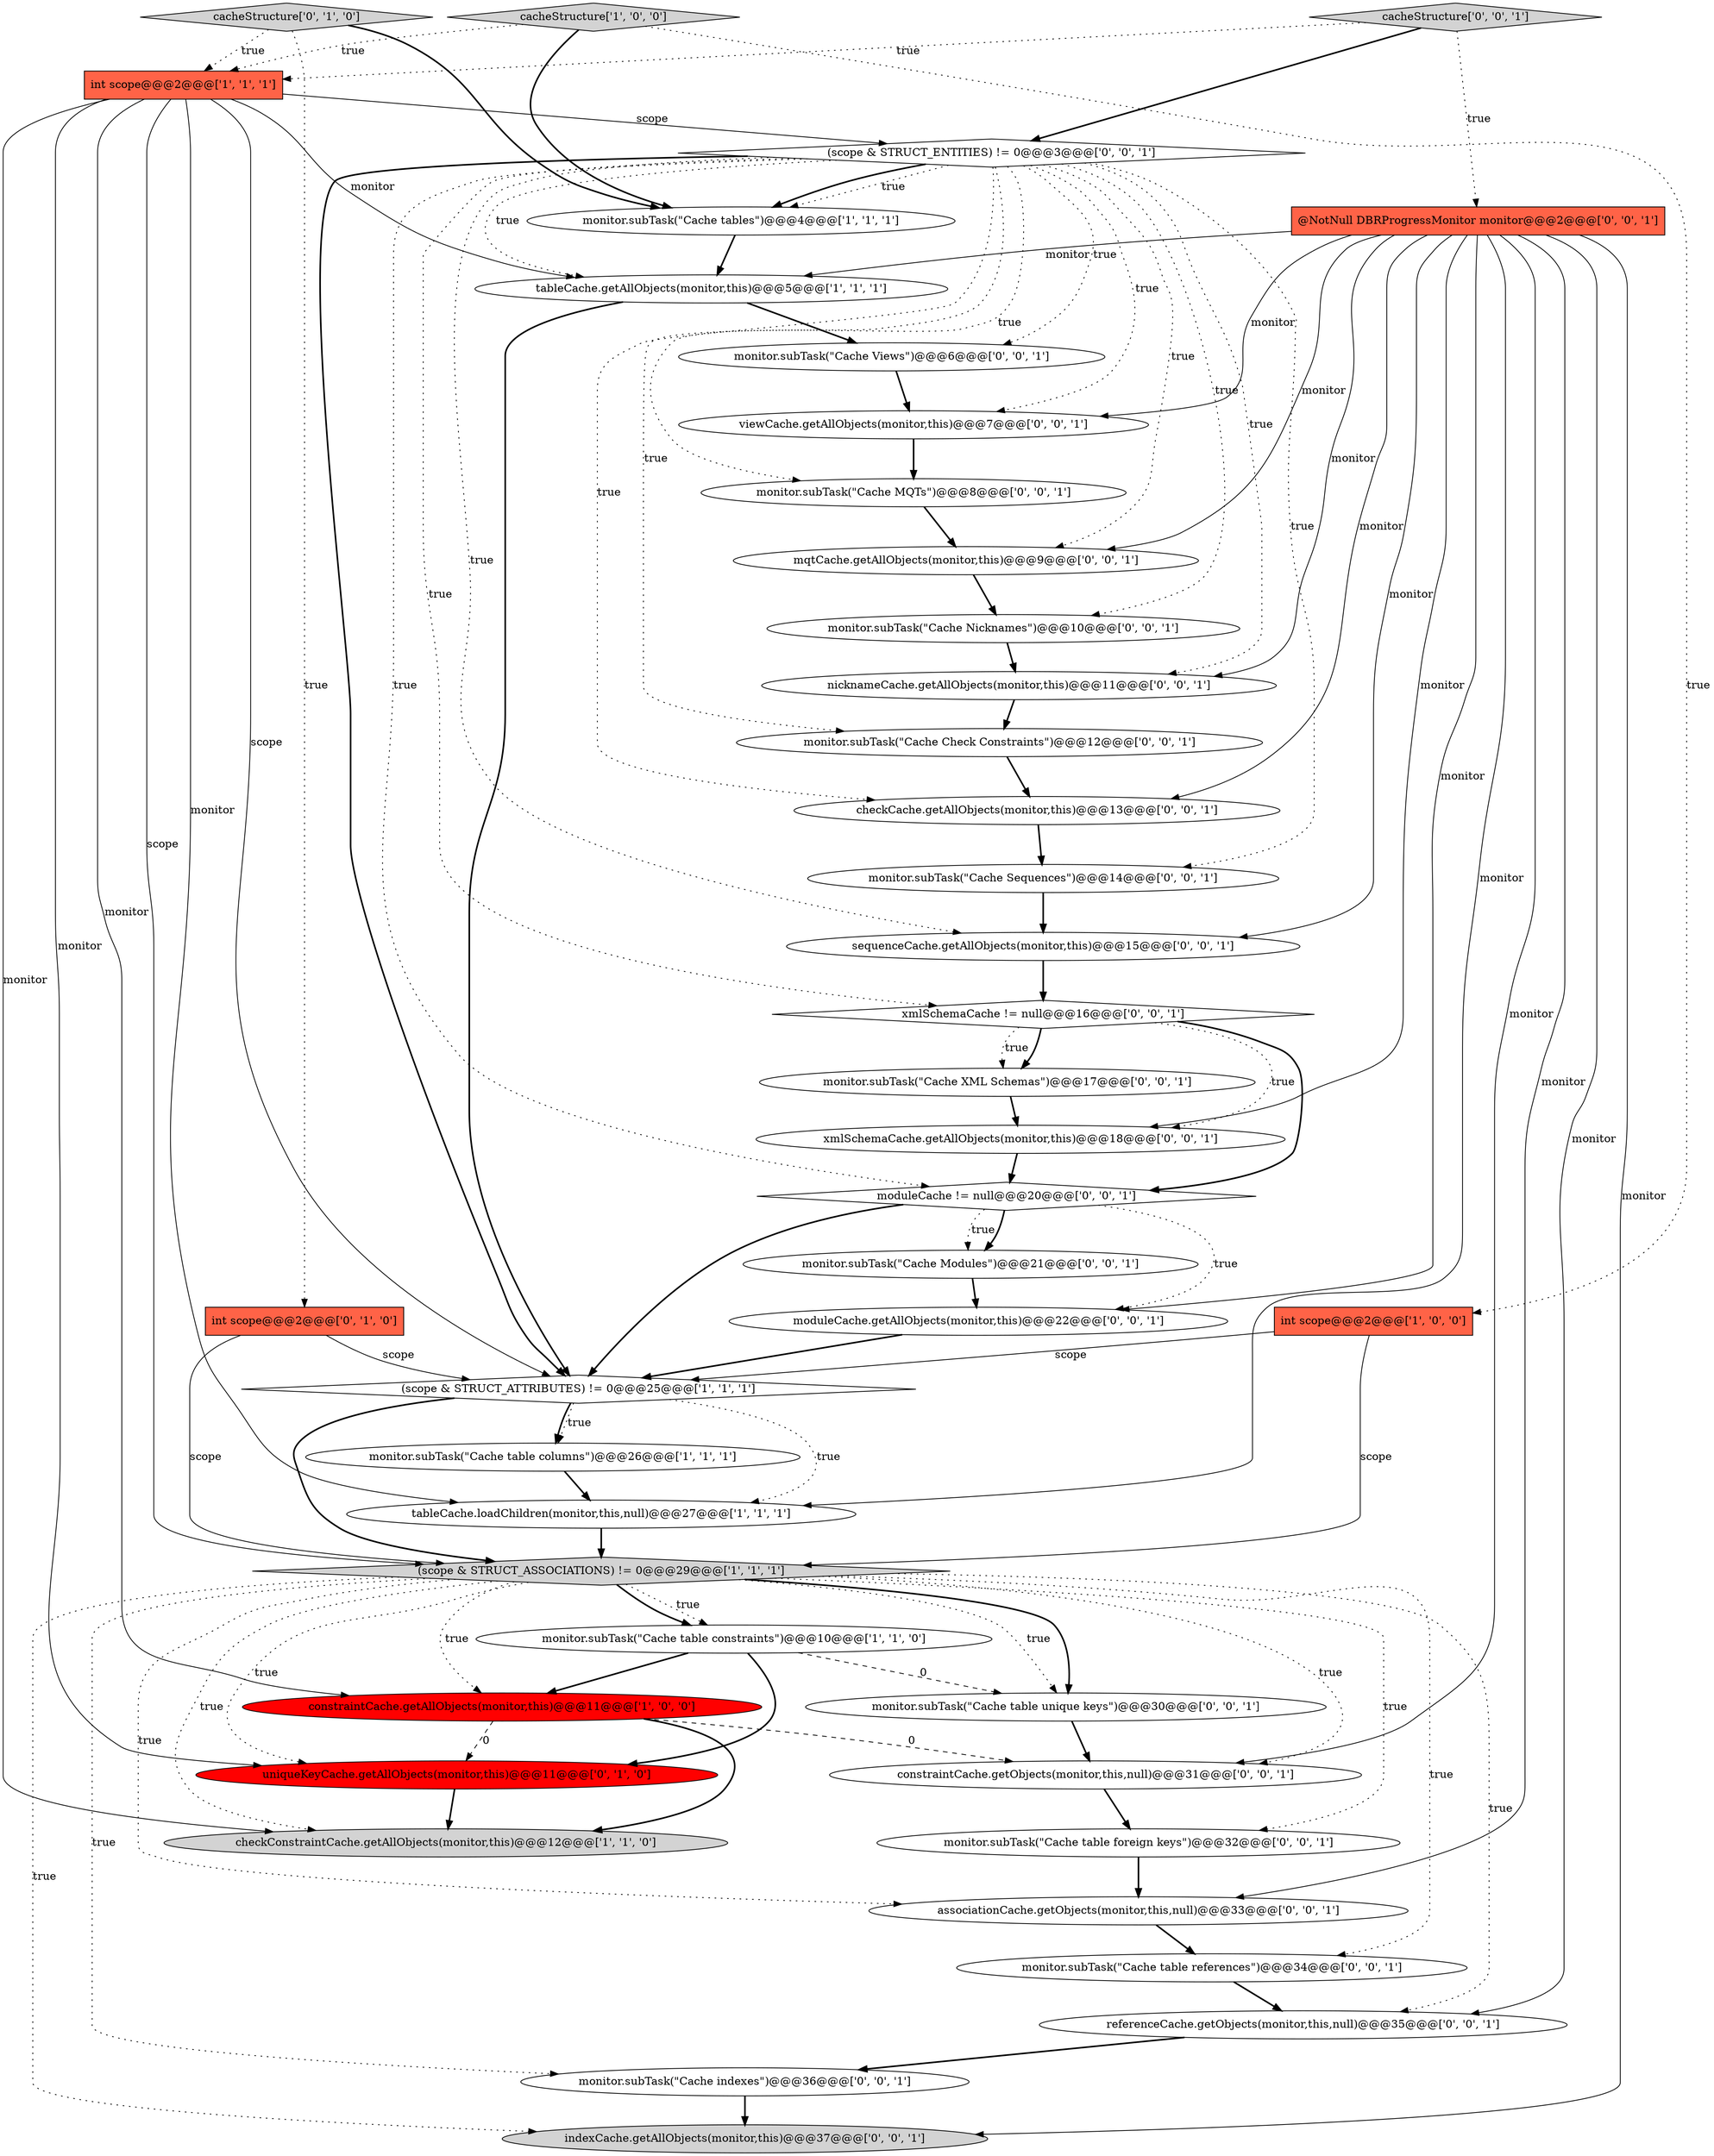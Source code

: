 digraph {
32 [style = filled, label = "cacheStructure['0', '0', '1']", fillcolor = lightgray, shape = diamond image = "AAA0AAABBB3BBB"];
4 [style = filled, label = "checkConstraintCache.getAllObjects(monitor,this)@@@12@@@['1', '1', '0']", fillcolor = lightgray, shape = ellipse image = "AAA0AAABBB1BBB"];
33 [style = filled, label = "referenceCache.getObjects(monitor,this,null)@@@35@@@['0', '0', '1']", fillcolor = white, shape = ellipse image = "AAA0AAABBB3BBB"];
30 [style = filled, label = "monitor.subTask(\"Cache table unique keys\")@@@30@@@['0', '0', '1']", fillcolor = white, shape = ellipse image = "AAA0AAABBB3BBB"];
24 [style = filled, label = "checkCache.getAllObjects(monitor,this)@@@13@@@['0', '0', '1']", fillcolor = white, shape = ellipse image = "AAA0AAABBB3BBB"];
34 [style = filled, label = "monitor.subTask(\"Cache Nicknames\")@@@10@@@['0', '0', '1']", fillcolor = white, shape = ellipse image = "AAA0AAABBB3BBB"];
28 [style = filled, label = "sequenceCache.getAllObjects(monitor,this)@@@15@@@['0', '0', '1']", fillcolor = white, shape = ellipse image = "AAA0AAABBB3BBB"];
39 [style = filled, label = "moduleCache.getAllObjects(monitor,this)@@@22@@@['0', '0', '1']", fillcolor = white, shape = ellipse image = "AAA0AAABBB3BBB"];
3 [style = filled, label = "monitor.subTask(\"Cache table columns\")@@@26@@@['1', '1', '1']", fillcolor = white, shape = ellipse image = "AAA0AAABBB1BBB"];
21 [style = filled, label = "monitor.subTask(\"Cache indexes\")@@@36@@@['0', '0', '1']", fillcolor = white, shape = ellipse image = "AAA0AAABBB3BBB"];
7 [style = filled, label = "monitor.subTask(\"Cache table constraints\")@@@10@@@['1', '1', '0']", fillcolor = white, shape = ellipse image = "AAA0AAABBB1BBB"];
38 [style = filled, label = "moduleCache != null@@@20@@@['0', '0', '1']", fillcolor = white, shape = diamond image = "AAA0AAABBB3BBB"];
5 [style = filled, label = "cacheStructure['1', '0', '0']", fillcolor = lightgray, shape = diamond image = "AAA0AAABBB1BBB"];
12 [style = filled, label = "cacheStructure['0', '1', '0']", fillcolor = lightgray, shape = diamond image = "AAA0AAABBB2BBB"];
2 [style = filled, label = "(scope & STRUCT_ATTRIBUTES) != 0@@@25@@@['1', '1', '1']", fillcolor = white, shape = diamond image = "AAA0AAABBB1BBB"];
17 [style = filled, label = "xmlSchemaCache != null@@@16@@@['0', '0', '1']", fillcolor = white, shape = diamond image = "AAA0AAABBB3BBB"];
27 [style = filled, label = "monitor.subTask(\"Cache Sequences\")@@@14@@@['0', '0', '1']", fillcolor = white, shape = ellipse image = "AAA0AAABBB3BBB"];
15 [style = filled, label = "monitor.subTask(\"Cache MQTs\")@@@8@@@['0', '0', '1']", fillcolor = white, shape = ellipse image = "AAA0AAABBB3BBB"];
13 [style = filled, label = "int scope@@@2@@@['0', '1', '0']", fillcolor = tomato, shape = box image = "AAA0AAABBB2BBB"];
0 [style = filled, label = "int scope@@@2@@@['1', '0', '0']", fillcolor = tomato, shape = box image = "AAA0AAABBB1BBB"];
23 [style = filled, label = "monitor.subTask(\"Cache table references\")@@@34@@@['0', '0', '1']", fillcolor = white, shape = ellipse image = "AAA0AAABBB3BBB"];
1 [style = filled, label = "tableCache.loadChildren(monitor,this,null)@@@27@@@['1', '1', '1']", fillcolor = white, shape = ellipse image = "AAA0AAABBB1BBB"];
14 [style = filled, label = "uniqueKeyCache.getAllObjects(monitor,this)@@@11@@@['0', '1', '0']", fillcolor = red, shape = ellipse image = "AAA1AAABBB2BBB"];
35 [style = filled, label = "monitor.subTask(\"Cache table foreign keys\")@@@32@@@['0', '0', '1']", fillcolor = white, shape = ellipse image = "AAA0AAABBB3BBB"];
11 [style = filled, label = "constraintCache.getAllObjects(monitor,this)@@@11@@@['1', '0', '0']", fillcolor = red, shape = ellipse image = "AAA1AAABBB1BBB"];
19 [style = filled, label = "viewCache.getAllObjects(monitor,this)@@@7@@@['0', '0', '1']", fillcolor = white, shape = ellipse image = "AAA0AAABBB3BBB"];
40 [style = filled, label = "(scope & STRUCT_ENTITIES) != 0@@@3@@@['0', '0', '1']", fillcolor = white, shape = diamond image = "AAA0AAABBB3BBB"];
16 [style = filled, label = "monitor.subTask(\"Cache Modules\")@@@21@@@['0', '0', '1']", fillcolor = white, shape = ellipse image = "AAA0AAABBB3BBB"];
36 [style = filled, label = "associationCache.getObjects(monitor,this,null)@@@33@@@['0', '0', '1']", fillcolor = white, shape = ellipse image = "AAA0AAABBB3BBB"];
29 [style = filled, label = "mqtCache.getAllObjects(monitor,this)@@@9@@@['0', '0', '1']", fillcolor = white, shape = ellipse image = "AAA0AAABBB3BBB"];
26 [style = filled, label = "xmlSchemaCache.getAllObjects(monitor,this)@@@18@@@['0', '0', '1']", fillcolor = white, shape = ellipse image = "AAA0AAABBB3BBB"];
37 [style = filled, label = "monitor.subTask(\"Cache Views\")@@@6@@@['0', '0', '1']", fillcolor = white, shape = ellipse image = "AAA0AAABBB3BBB"];
9 [style = filled, label = "monitor.subTask(\"Cache tables\")@@@4@@@['1', '1', '1']", fillcolor = white, shape = ellipse image = "AAA0AAABBB1BBB"];
10 [style = filled, label = "tableCache.getAllObjects(monitor,this)@@@5@@@['1', '1', '1']", fillcolor = white, shape = ellipse image = "AAA0AAABBB1BBB"];
31 [style = filled, label = "monitor.subTask(\"Cache Check Constraints\")@@@12@@@['0', '0', '1']", fillcolor = white, shape = ellipse image = "AAA0AAABBB3BBB"];
25 [style = filled, label = "monitor.subTask(\"Cache XML Schemas\")@@@17@@@['0', '0', '1']", fillcolor = white, shape = ellipse image = "AAA0AAABBB3BBB"];
8 [style = filled, label = "int scope@@@2@@@['1', '1', '1']", fillcolor = tomato, shape = box image = "AAA0AAABBB1BBB"];
18 [style = filled, label = "@NotNull DBRProgressMonitor monitor@@@2@@@['0', '0', '1']", fillcolor = tomato, shape = box image = "AAA0AAABBB3BBB"];
20 [style = filled, label = "constraintCache.getObjects(monitor,this,null)@@@31@@@['0', '0', '1']", fillcolor = white, shape = ellipse image = "AAA0AAABBB3BBB"];
41 [style = filled, label = "nicknameCache.getAllObjects(monitor,this)@@@11@@@['0', '0', '1']", fillcolor = white, shape = ellipse image = "AAA0AAABBB3BBB"];
6 [style = filled, label = "(scope & STRUCT_ASSOCIATIONS) != 0@@@29@@@['1', '1', '1']", fillcolor = lightgray, shape = diamond image = "AAA0AAABBB1BBB"];
22 [style = filled, label = "indexCache.getAllObjects(monitor,this)@@@37@@@['0', '0', '1']", fillcolor = lightgray, shape = ellipse image = "AAA0AAABBB3BBB"];
40->2 [style = bold, label=""];
17->25 [style = bold, label=""];
8->6 [style = solid, label="scope"];
18->41 [style = solid, label="monitor"];
11->20 [style = dashed, label="0"];
5->9 [style = bold, label=""];
12->8 [style = dotted, label="true"];
2->6 [style = bold, label=""];
30->20 [style = bold, label=""];
27->28 [style = bold, label=""];
40->28 [style = dotted, label="true"];
38->39 [style = dotted, label="true"];
40->31 [style = dotted, label="true"];
9->10 [style = bold, label=""];
29->34 [style = bold, label=""];
12->9 [style = bold, label=""];
40->37 [style = dotted, label="true"];
40->10 [style = dotted, label="true"];
40->9 [style = dotted, label="true"];
7->14 [style = bold, label=""];
17->38 [style = bold, label=""];
38->16 [style = dotted, label="true"];
23->33 [style = bold, label=""];
32->8 [style = dotted, label="true"];
11->14 [style = dashed, label="0"];
6->11 [style = dotted, label="true"];
19->15 [style = bold, label=""];
18->33 [style = solid, label="monitor"];
24->27 [style = bold, label=""];
40->41 [style = dotted, label="true"];
2->3 [style = dotted, label="true"];
18->26 [style = solid, label="monitor"];
8->40 [style = solid, label="scope"];
17->26 [style = dotted, label="true"];
8->4 [style = solid, label="monitor"];
18->20 [style = solid, label="monitor"];
7->11 [style = bold, label=""];
18->24 [style = solid, label="monitor"];
18->19 [style = solid, label="monitor"];
13->6 [style = solid, label="scope"];
8->1 [style = solid, label="monitor"];
38->2 [style = bold, label=""];
40->29 [style = dotted, label="true"];
6->20 [style = dotted, label="true"];
6->14 [style = dotted, label="true"];
21->22 [style = bold, label=""];
25->26 [style = bold, label=""];
6->7 [style = dotted, label="true"];
16->39 [style = bold, label=""];
10->2 [style = bold, label=""];
0->2 [style = solid, label="scope"];
5->8 [style = dotted, label="true"];
18->1 [style = solid, label="monitor"];
6->7 [style = bold, label=""];
6->33 [style = dotted, label="true"];
40->15 [style = dotted, label="true"];
15->29 [style = bold, label=""];
40->17 [style = dotted, label="true"];
14->4 [style = bold, label=""];
40->34 [style = dotted, label="true"];
32->18 [style = dotted, label="true"];
18->39 [style = solid, label="monitor"];
3->1 [style = bold, label=""];
8->11 [style = solid, label="monitor"];
2->3 [style = bold, label=""];
31->24 [style = bold, label=""];
11->4 [style = bold, label=""];
38->16 [style = bold, label=""];
40->38 [style = dotted, label="true"];
40->9 [style = bold, label=""];
5->0 [style = dotted, label="true"];
6->22 [style = dotted, label="true"];
12->13 [style = dotted, label="true"];
1->6 [style = bold, label=""];
17->25 [style = dotted, label="true"];
8->2 [style = solid, label="scope"];
0->6 [style = solid, label="scope"];
39->2 [style = bold, label=""];
32->40 [style = bold, label=""];
18->28 [style = solid, label="monitor"];
8->14 [style = solid, label="monitor"];
28->17 [style = bold, label=""];
41->31 [style = bold, label=""];
18->22 [style = solid, label="monitor"];
18->10 [style = solid, label="monitor"];
6->21 [style = dotted, label="true"];
40->27 [style = dotted, label="true"];
8->10 [style = solid, label="monitor"];
18->29 [style = solid, label="monitor"];
40->19 [style = dotted, label="true"];
10->37 [style = bold, label=""];
6->30 [style = dotted, label="true"];
6->36 [style = dotted, label="true"];
13->2 [style = solid, label="scope"];
40->24 [style = dotted, label="true"];
18->36 [style = solid, label="monitor"];
6->23 [style = dotted, label="true"];
34->41 [style = bold, label=""];
26->38 [style = bold, label=""];
36->23 [style = bold, label=""];
6->4 [style = dotted, label="true"];
2->1 [style = dotted, label="true"];
7->30 [style = dashed, label="0"];
6->35 [style = dotted, label="true"];
37->19 [style = bold, label=""];
20->35 [style = bold, label=""];
35->36 [style = bold, label=""];
33->21 [style = bold, label=""];
6->30 [style = bold, label=""];
}
